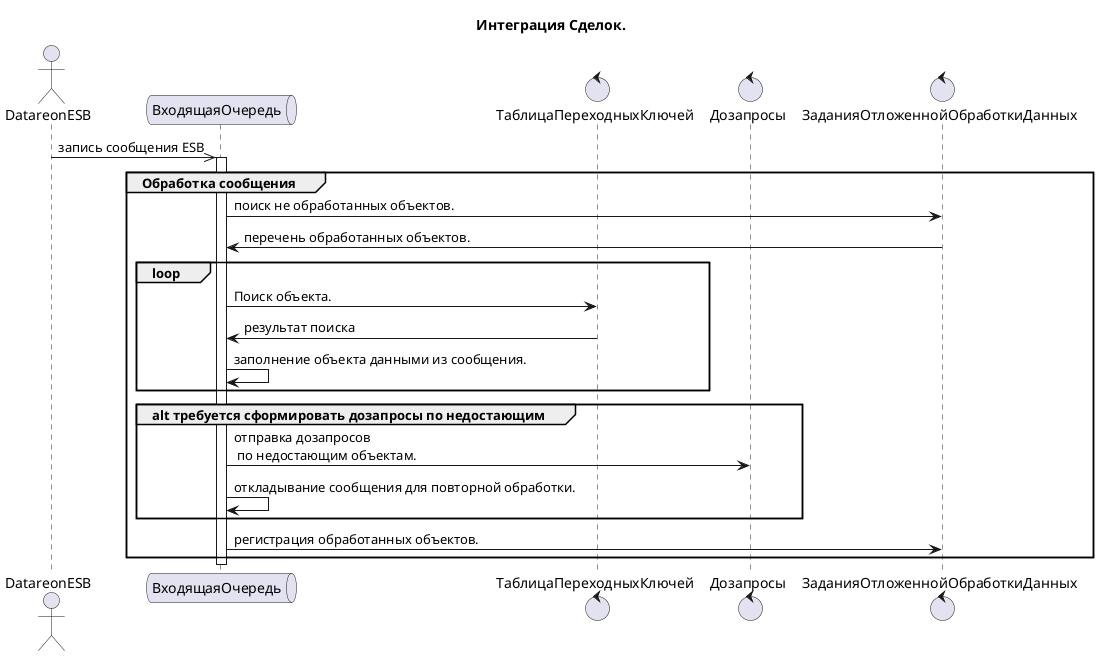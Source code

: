 
@startuml integration

title Интеграция Сделок.

actor      DatareonESB order 10
queue      ВходящаяОчередь order 20
Control    ТаблицаПереходныхКлючей order 30
Control    Дозапросы order 50
Control    ЗаданияОтложеннойОбработкиДанных order 70

DatareonESB ->> ВходящаяОчередь : запись сообщения ESB
activate ВходящаяОчередь

group Обработка cообщения

    ВходящаяОчередь -> ЗаданияОтложеннойОбработкиДанных : поиск не обработанных объектов.
    ЗаданияОтложеннойОбработкиДанных -> ВходящаяОчередь : перечень обработанных объектов.

    group loop

        ВходящаяОчередь -> ТаблицаПереходныхКлючей : Поиск объекта.

        ТаблицаПереходныхКлючей -> ВходящаяОчередь :  результат поиска

        ВходящаяОчередь -> ВходящаяОчередь :  заполнение объекта данными из сообщения.

    end

    group alt требуется сформировать дозапросы по недостающим

        ВходящаяОчередь -> Дозапросы : отправка дозапросов\n по недостающим объектам.
        ВходящаяОчередь -> ВходящаяОчередь : откладывание сообщения для повторной обработки.

    end

    ВходящаяОчередь -> ЗаданияОтложеннойОбработкиДанных : регистрация обработанных объектов.

end
deactivate ВходящаяОчередь

@enduml

